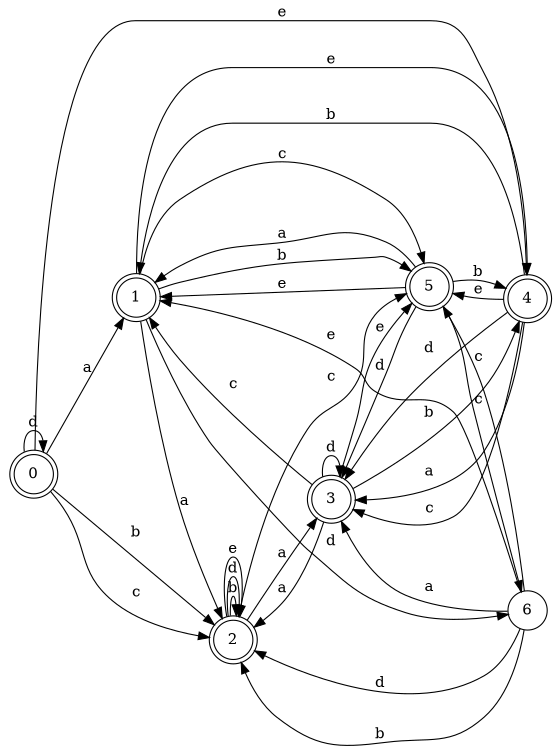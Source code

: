 digraph n6_10 {
__start0 [label="" shape="none"];

rankdir=LR;
size="8,5";

s0 [style="rounded,filled", color="black", fillcolor="white" shape="doublecircle", label="0"];
s1 [style="rounded,filled", color="black", fillcolor="white" shape="doublecircle", label="1"];
s2 [style="rounded,filled", color="black", fillcolor="white" shape="doublecircle", label="2"];
s3 [style="rounded,filled", color="black", fillcolor="white" shape="doublecircle", label="3"];
s4 [style="rounded,filled", color="black", fillcolor="white" shape="doublecircle", label="4"];
s5 [style="rounded,filled", color="black", fillcolor="white" shape="doublecircle", label="5"];
s6 [style="filled", color="black", fillcolor="white" shape="circle", label="6"];
s0 -> s1 [label="a"];
s0 -> s2 [label="b"];
s0 -> s2 [label="c"];
s0 -> s0 [label="d"];
s0 -> s4 [label="e"];
s1 -> s2 [label="a"];
s1 -> s5 [label="b"];
s1 -> s5 [label="c"];
s1 -> s6 [label="d"];
s1 -> s4 [label="e"];
s2 -> s3 [label="a"];
s2 -> s2 [label="b"];
s2 -> s5 [label="c"];
s2 -> s2 [label="d"];
s2 -> s2 [label="e"];
s3 -> s2 [label="a"];
s3 -> s4 [label="b"];
s3 -> s1 [label="c"];
s3 -> s3 [label="d"];
s3 -> s5 [label="e"];
s4 -> s3 [label="a"];
s4 -> s1 [label="b"];
s4 -> s3 [label="c"];
s4 -> s3 [label="d"];
s4 -> s5 [label="e"];
s5 -> s1 [label="a"];
s5 -> s4 [label="b"];
s5 -> s6 [label="c"];
s5 -> s3 [label="d"];
s5 -> s1 [label="e"];
s6 -> s3 [label="a"];
s6 -> s2 [label="b"];
s6 -> s5 [label="c"];
s6 -> s2 [label="d"];
s6 -> s1 [label="e"];

}